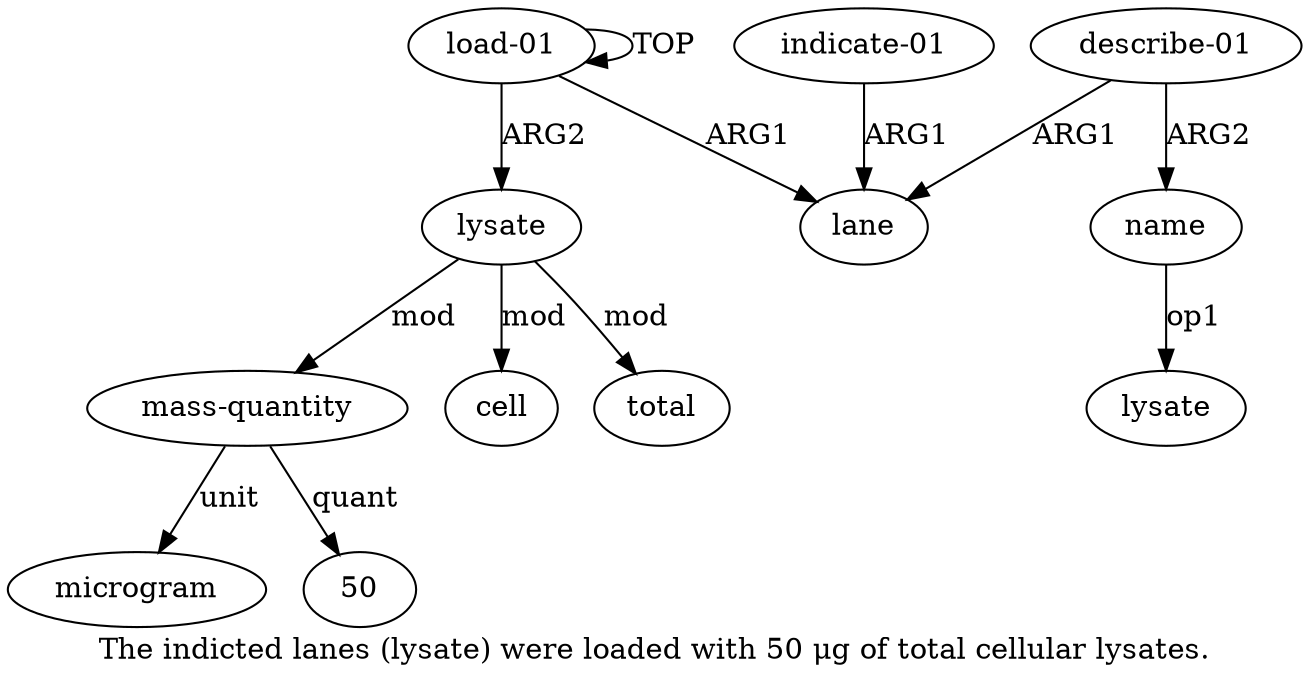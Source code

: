 digraph  {
	graph [label="The indicted lanes (lysate) were loaded with 50 μg of total cellular lysates."];
	node [label="\N"];
	a10	 [color=black,
		gold_ind=10,
		gold_label=microgram,
		label=microgram,
		test_ind=10,
		test_label=microgram];
	"a9 50"	 [color=black,
		gold_ind=-1,
		gold_label=50,
		label=50,
		test_ind=-1,
		test_label=50];
	a1	 [color=black,
		gold_ind=1,
		gold_label=lane,
		label=lane,
		test_ind=1,
		test_label=lane];
	a0	 [color=black,
		gold_ind=0,
		gold_label="load-01",
		label="load-01",
		test_ind=0,
		test_label="load-01"];
	a0 -> a1 [key=0,
	color=black,
	gold_label=ARG1,
	label=ARG1,
	test_label=ARG1];
a0 -> a0 [key=0,
color=black,
gold_label=TOP,
label=TOP,
test_label=TOP];
a6 [color=black,
gold_ind=6,
gold_label=lysate,
label=lysate,
test_ind=6,
test_label=lysate];
a0 -> a6 [key=0,
color=black,
gold_label=ARG2,
label=ARG2,
test_label=ARG2];
a3 [color=black,
gold_ind=3,
gold_label="describe-01",
label="describe-01",
test_ind=3,
test_label="describe-01"];
a3 -> a1 [key=0,
color=black,
gold_label=ARG1,
label=ARG1,
test_label=ARG1];
a4 [color=black,
gold_ind=4,
gold_label=name,
label=name,
test_ind=4,
test_label=name];
a3 -> a4 [key=0,
color=black,
gold_label=ARG2,
label=ARG2,
test_label=ARG2];
a2 [color=black,
gold_ind=2,
gold_label="indicate-01",
label="indicate-01",
test_ind=2,
test_label="indicate-01"];
a2 -> a1 [key=0,
color=black,
gold_label=ARG1,
label=ARG1,
test_label=ARG1];
a5 [color=black,
gold_ind=5,
gold_label=lysate,
label=lysate,
test_ind=5,
test_label=lysate];
a4 -> a5 [key=0,
color=black,
gold_label=op1,
label=op1,
test_label=op1];
a7 [color=black,
gold_ind=7,
gold_label=total,
label=total,
test_ind=7,
test_label=total];
a6 -> a7 [key=0,
color=black,
gold_label=mod,
label=mod,
test_label=mod];
a9 [color=black,
gold_ind=9,
gold_label="mass-quantity",
label="mass-quantity",
test_ind=9,
test_label="mass-quantity"];
a6 -> a9 [key=0,
color=black,
gold_label=mod,
label=mod,
test_label=mod];
a8 [color=black,
gold_ind=8,
gold_label=cell,
label=cell,
test_ind=8,
test_label=cell];
a6 -> a8 [key=0,
color=black,
gold_label=mod,
label=mod,
test_label=mod];
a9 -> a10 [key=0,
color=black,
gold_label=unit,
label=unit,
test_label=unit];
a9 -> "a9 50" [key=0,
color=black,
gold_label=quant,
label=quant,
test_label=quant];
}
